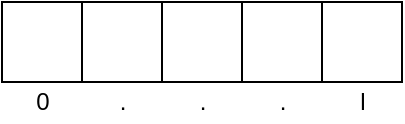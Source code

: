 <mxfile version="14.6.13" type="device"><diagram id="vOG3OdAjaLPonsbOyXkh" name="bSketch"><mxGraphModel dx="417" dy="193" grid="1" gridSize="10" guides="1" tooltips="1" connect="1" arrows="1" fold="1" page="1" pageScale="1" pageWidth="827" pageHeight="1169" math="0" shadow="0"><root><mxCell id="0"/><mxCell id="1" parent="0"/><mxCell id="veDALIvCfbhvvBGBFgNM-1" value="&amp;nbsp;" style="rounded=0;whiteSpace=wrap;html=1;" vertex="1" parent="1"><mxGeometry x="120" y="40" width="40" height="40" as="geometry"/></mxCell><mxCell id="veDALIvCfbhvvBGBFgNM-2" value="&amp;nbsp;" style="rounded=0;whiteSpace=wrap;html=1;" vertex="1" parent="1"><mxGeometry x="160" y="40" width="40" height="40" as="geometry"/></mxCell><mxCell id="veDALIvCfbhvvBGBFgNM-3" value="&amp;nbsp;" style="rounded=0;whiteSpace=wrap;html=1;" vertex="1" parent="1"><mxGeometry x="200" y="40" width="40" height="40" as="geometry"/></mxCell><mxCell id="veDALIvCfbhvvBGBFgNM-4" value="&amp;nbsp;" style="rounded=0;whiteSpace=wrap;html=1;" vertex="1" parent="1"><mxGeometry x="240" y="40" width="40" height="40" as="geometry"/></mxCell><mxCell id="veDALIvCfbhvvBGBFgNM-5" value="&amp;nbsp;" style="rounded=0;whiteSpace=wrap;html=1;" vertex="1" parent="1"><mxGeometry x="280" y="40" width="40" height="40" as="geometry"/></mxCell><mxCell id="veDALIvCfbhvvBGBFgNM-6" value="0" style="text;html=1;align=center;verticalAlign=middle;resizable=0;points=[];autosize=1;strokeColor=none;" vertex="1" parent="1"><mxGeometry x="130" y="80" width="20" height="20" as="geometry"/></mxCell><mxCell id="veDALIvCfbhvvBGBFgNM-7" value="." style="text;html=1;align=center;verticalAlign=middle;resizable=0;points=[];autosize=1;strokeColor=none;" vertex="1" parent="1"><mxGeometry x="170" y="80" width="20" height="20" as="geometry"/></mxCell><mxCell id="veDALIvCfbhvvBGBFgNM-8" value="." style="text;html=1;align=center;verticalAlign=middle;resizable=0;points=[];autosize=1;strokeColor=none;" vertex="1" parent="1"><mxGeometry x="210" y="80" width="20" height="20" as="geometry"/></mxCell><mxCell id="veDALIvCfbhvvBGBFgNM-9" value="." style="text;html=1;align=center;verticalAlign=middle;resizable=0;points=[];autosize=1;strokeColor=none;" vertex="1" parent="1"><mxGeometry x="250" y="80" width="20" height="20" as="geometry"/></mxCell><mxCell id="veDALIvCfbhvvBGBFgNM-11" value="l" style="text;html=1;align=center;verticalAlign=middle;resizable=0;points=[];autosize=1;strokeColor=none;" vertex="1" parent="1"><mxGeometry x="290" y="80" width="20" height="20" as="geometry"/></mxCell></root></mxGraphModel></diagram></mxfile>